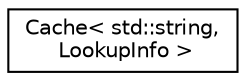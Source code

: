 digraph "类继承关系图"
{
 // INTERACTIVE_SVG=YES
 // LATEX_PDF_SIZE
  edge [fontname="Helvetica",fontsize="10",labelfontname="Helvetica",labelfontsize="10"];
  node [fontname="Helvetica",fontsize="10",shape=record];
  rankdir="LR";
  Node0 [label="Cache\< std::string,\l LookupInfo \>",height=0.2,width=0.4,color="black", fillcolor="white", style="filled",URL="$dc/d67/class_cache.html",tooltip=" "];
}

